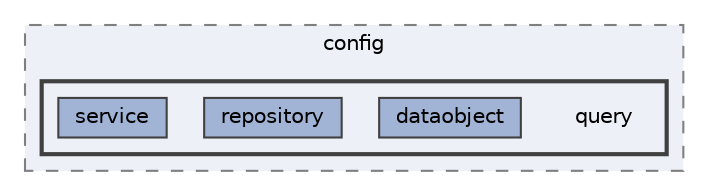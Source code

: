 digraph "repository/core/src/main/java/com/sterlite/cal/config/query"
{
 // LATEX_PDF_SIZE
  bgcolor="transparent";
  edge [fontname=Helvetica,fontsize=10,labelfontname=Helvetica,labelfontsize=10];
  node [fontname=Helvetica,fontsize=10,shape=box,height=0.2,width=0.4];
  compound=true
  subgraph clusterdir_7c5e0029c5f91903a5d54d4e5b777f46 {
    graph [ bgcolor="#edf0f7", pencolor="grey50", label="config", fontname=Helvetica,fontsize=10 style="filled,dashed", URL="dir_7c5e0029c5f91903a5d54d4e5b777f46.html",tooltip=""]
  subgraph clusterdir_b36b6a18ee273220c0cccaff5749a6ee {
    graph [ bgcolor="#edf0f7", pencolor="grey25", label="", fontname=Helvetica,fontsize=10 style="filled,bold", URL="dir_b36b6a18ee273220c0cccaff5749a6ee.html",tooltip=""]
    dir_b36b6a18ee273220c0cccaff5749a6ee [shape=plaintext, label="query"];
  dir_1c0950623ea1f269e7213b20d02b5cd7 [label="dataobject", fillcolor="#a2b4d6", color="grey25", style="filled", URL="dir_1c0950623ea1f269e7213b20d02b5cd7.html",tooltip=""];
  dir_2926680df7657b9cea3f1e8d586a6a4f [label="repository", fillcolor="#a2b4d6", color="grey25", style="filled", URL="dir_2926680df7657b9cea3f1e8d586a6a4f.html",tooltip=""];
  dir_be0e88a09a49f4977e0289b0dfc22636 [label="service", fillcolor="#a2b4d6", color="grey25", style="filled", URL="dir_be0e88a09a49f4977e0289b0dfc22636.html",tooltip=""];
  }
  }
}
